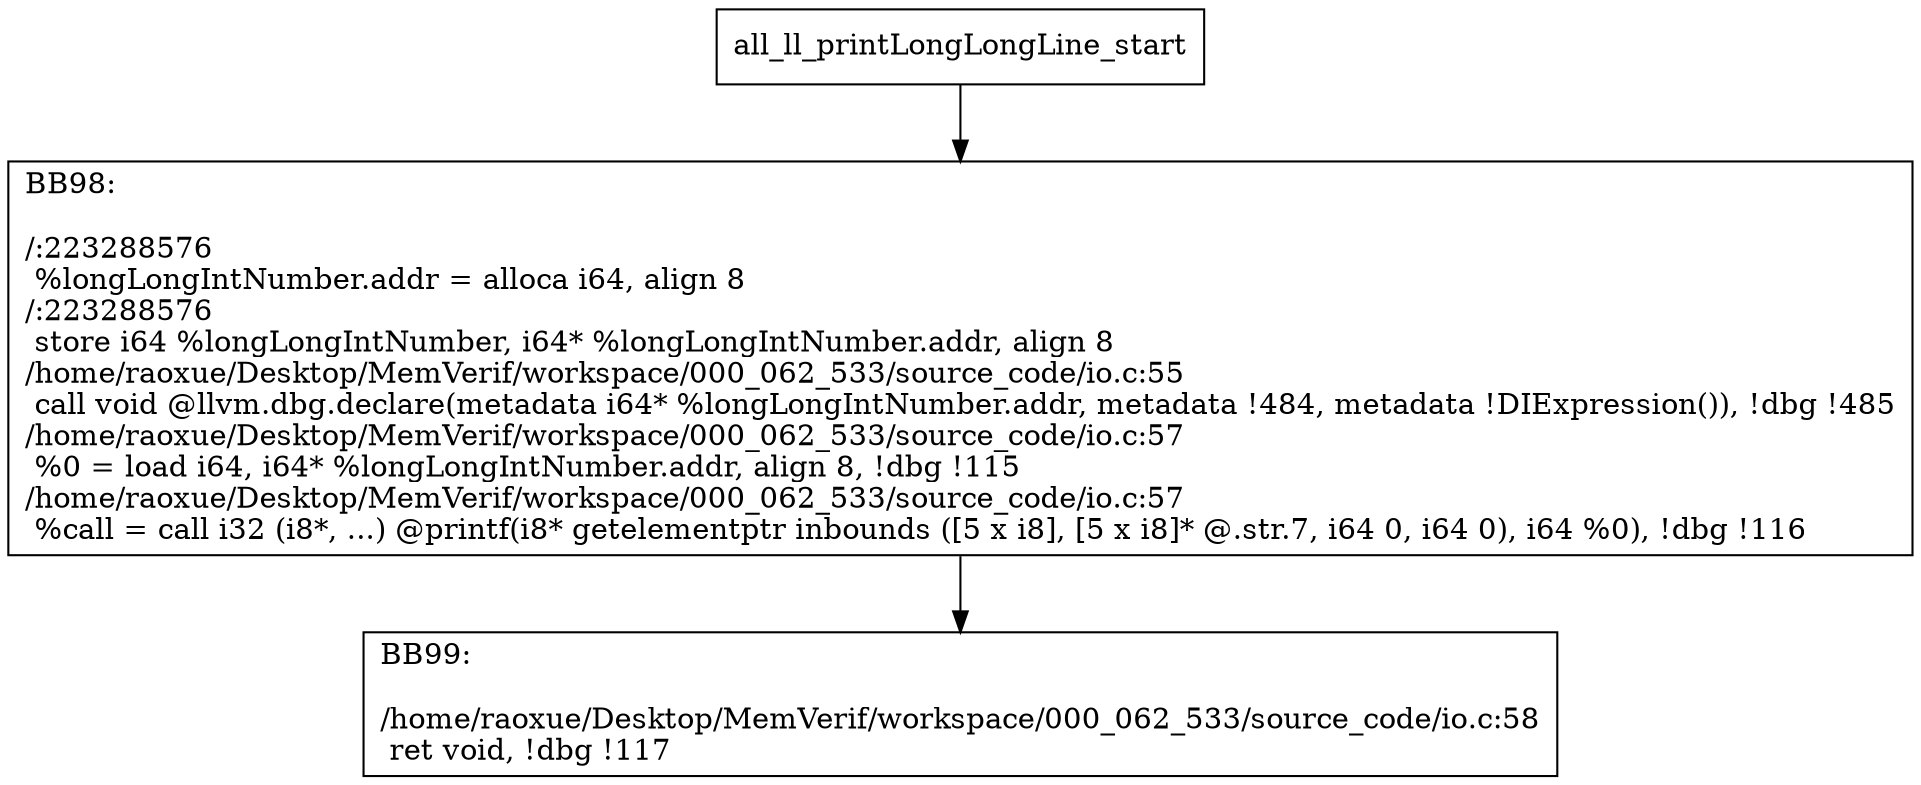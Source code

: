 digraph "CFG for'all_ll_printLongLongLine' function" {
	BBall_ll_printLongLongLine_start[shape=record,label="{all_ll_printLongLongLine_start}"];
	BBall_ll_printLongLongLine_start-> all_ll_printLongLongLineBB98;
	all_ll_printLongLongLineBB98 [shape=record, label="{BB98:\l\l/:223288576\l
  %longLongIntNumber.addr = alloca i64, align 8\l
/:223288576\l
  store i64 %longLongIntNumber, i64* %longLongIntNumber.addr, align 8\l
/home/raoxue/Desktop/MemVerif/workspace/000_062_533/source_code/io.c:55\l
  call void @llvm.dbg.declare(metadata i64* %longLongIntNumber.addr, metadata !484, metadata !DIExpression()), !dbg !485\l
/home/raoxue/Desktop/MemVerif/workspace/000_062_533/source_code/io.c:57\l
  %0 = load i64, i64* %longLongIntNumber.addr, align 8, !dbg !115\l
/home/raoxue/Desktop/MemVerif/workspace/000_062_533/source_code/io.c:57\l
  %call = call i32 (i8*, ...) @printf(i8* getelementptr inbounds ([5 x i8], [5 x i8]* @.str.7, i64 0, i64 0), i64 %0), !dbg !116\l
}"];
	all_ll_printLongLongLineBB98-> all_ll_printLongLongLineBB99;
	all_ll_printLongLongLineBB99 [shape=record, label="{BB99:\l\l/home/raoxue/Desktop/MemVerif/workspace/000_062_533/source_code/io.c:58\l
  ret void, !dbg !117\l
}"];
}
